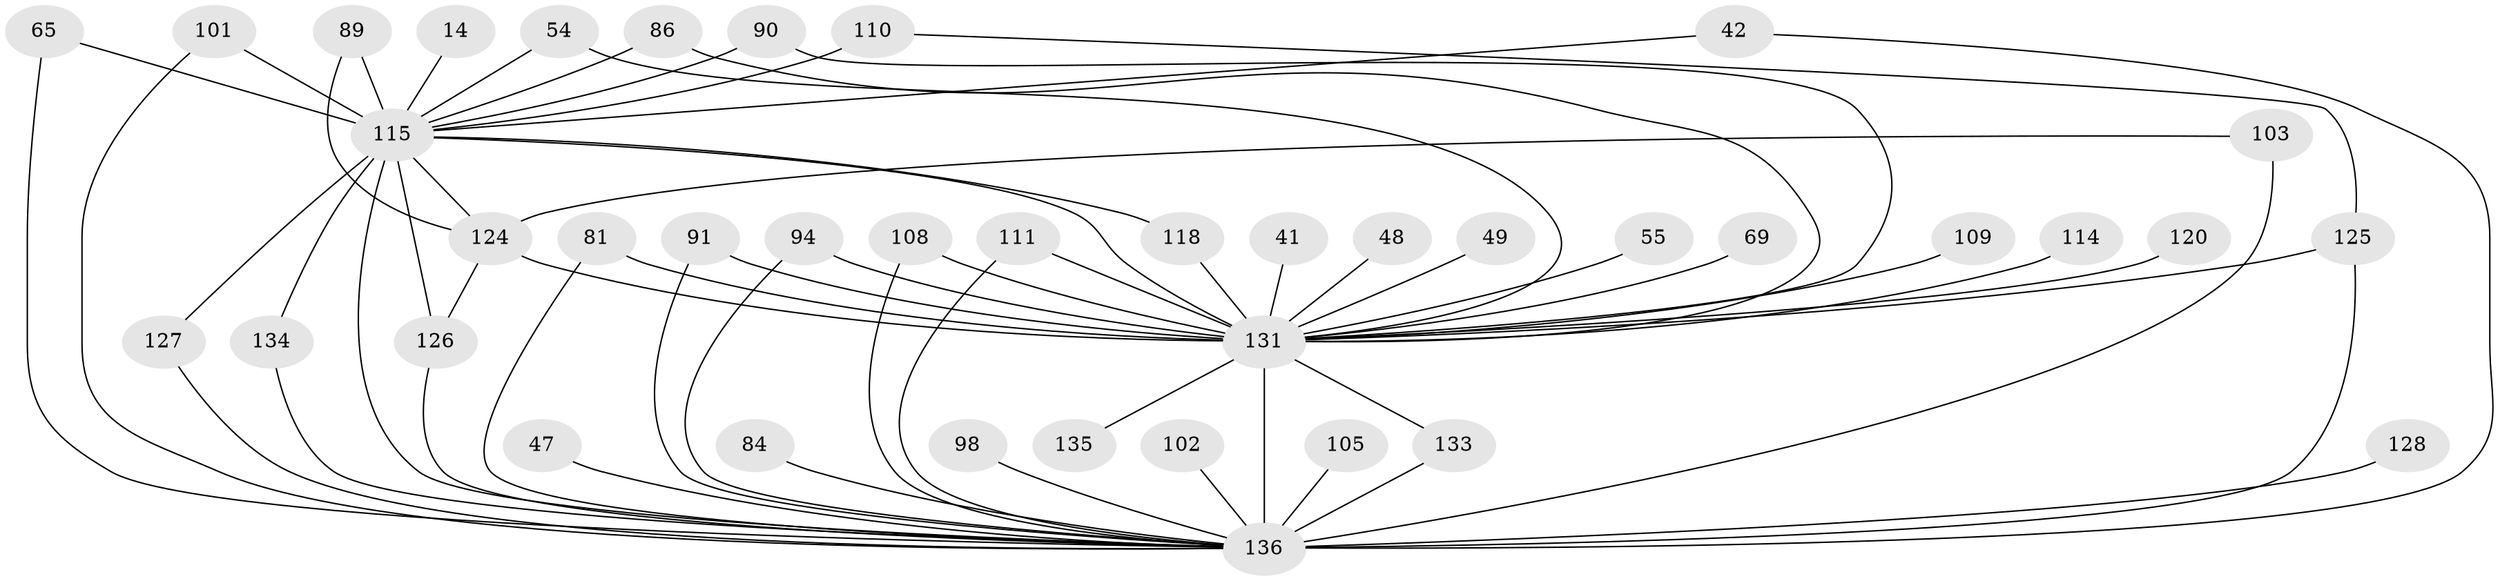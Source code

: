 // original degree distribution, {20: 0.014705882352941176, 27: 0.007352941176470588, 28: 0.007352941176470588, 17: 0.007352941176470588, 21: 0.014705882352941176, 29: 0.007352941176470588, 26: 0.007352941176470588, 32: 0.007352941176470588, 5: 0.051470588235294115, 2: 0.5588235294117647, 3: 0.16911764705882354, 7: 0.022058823529411766, 4: 0.09558823529411764, 6: 0.029411764705882353}
// Generated by graph-tools (version 1.1) at 2025/49/03/04/25 21:49:33]
// undirected, 40 vertices, 62 edges
graph export_dot {
graph [start="1"]
  node [color=gray90,style=filled];
  14;
  41;
  42;
  47;
  48;
  49;
  54;
  55;
  65;
  69;
  81 [super="+57"];
  84;
  86 [super="+19"];
  89 [super="+21+45"];
  90;
  91 [super="+58"];
  94;
  98;
  101 [super="+36+37"];
  102;
  103 [super="+40+88"];
  105;
  108 [super="+24"];
  109;
  110 [super="+82"];
  111;
  114;
  115 [super="+34+96"];
  118;
  120;
  124 [super="+122"];
  125 [super="+99+56+107+104"];
  126 [super="+75+116"];
  127;
  128;
  131 [super="+130+93+6+106+119+117"];
  133 [super="+61"];
  134;
  135 [super="+50"];
  136 [super="+27+113+123+129+132+87+121"];
  14 -- 115 [weight=2];
  41 -- 131;
  42 -- 115;
  42 -- 136;
  47 -- 136 [weight=2];
  48 -- 131 [weight=2];
  49 -- 131 [weight=2];
  54 -- 131;
  54 -- 115;
  55 -- 131 [weight=2];
  65 -- 115;
  65 -- 136;
  69 -- 131;
  81 -- 131;
  81 -- 136 [weight=2];
  84 -- 136 [weight=2];
  86 -- 131;
  86 -- 115 [weight=2];
  89 -- 115 [weight=5];
  89 -- 124;
  90 -- 115;
  90 -- 131;
  91 -- 131;
  91 -- 136 [weight=2];
  94 -- 131;
  94 -- 136;
  98 -- 136;
  101 -- 115 [weight=2];
  101 -- 136 [weight=2];
  102 -- 136 [weight=2];
  103 -- 124;
  103 -- 136 [weight=4];
  105 -- 136;
  108 -- 131 [weight=2];
  108 -- 136;
  109 -- 131 [weight=2];
  110 -- 125;
  110 -- 115 [weight=2];
  111 -- 131;
  111 -- 136;
  114 -- 131 [weight=2];
  115 -- 131 [weight=13];
  115 -- 134;
  115 -- 136 [weight=22];
  115 -- 118;
  115 -- 127;
  115 -- 126 [weight=5];
  115 -- 124 [weight=2];
  118 -- 131;
  120 -- 131;
  124 -- 131 [weight=8];
  124 -- 126;
  125 -- 136 [weight=5];
  125 -- 131;
  126 -- 136;
  127 -- 136;
  128 -- 136 [weight=2];
  131 -- 135 [weight=3];
  131 -- 136 [weight=47];
  131 -- 133;
  133 -- 136 [weight=2];
  134 -- 136;
}
